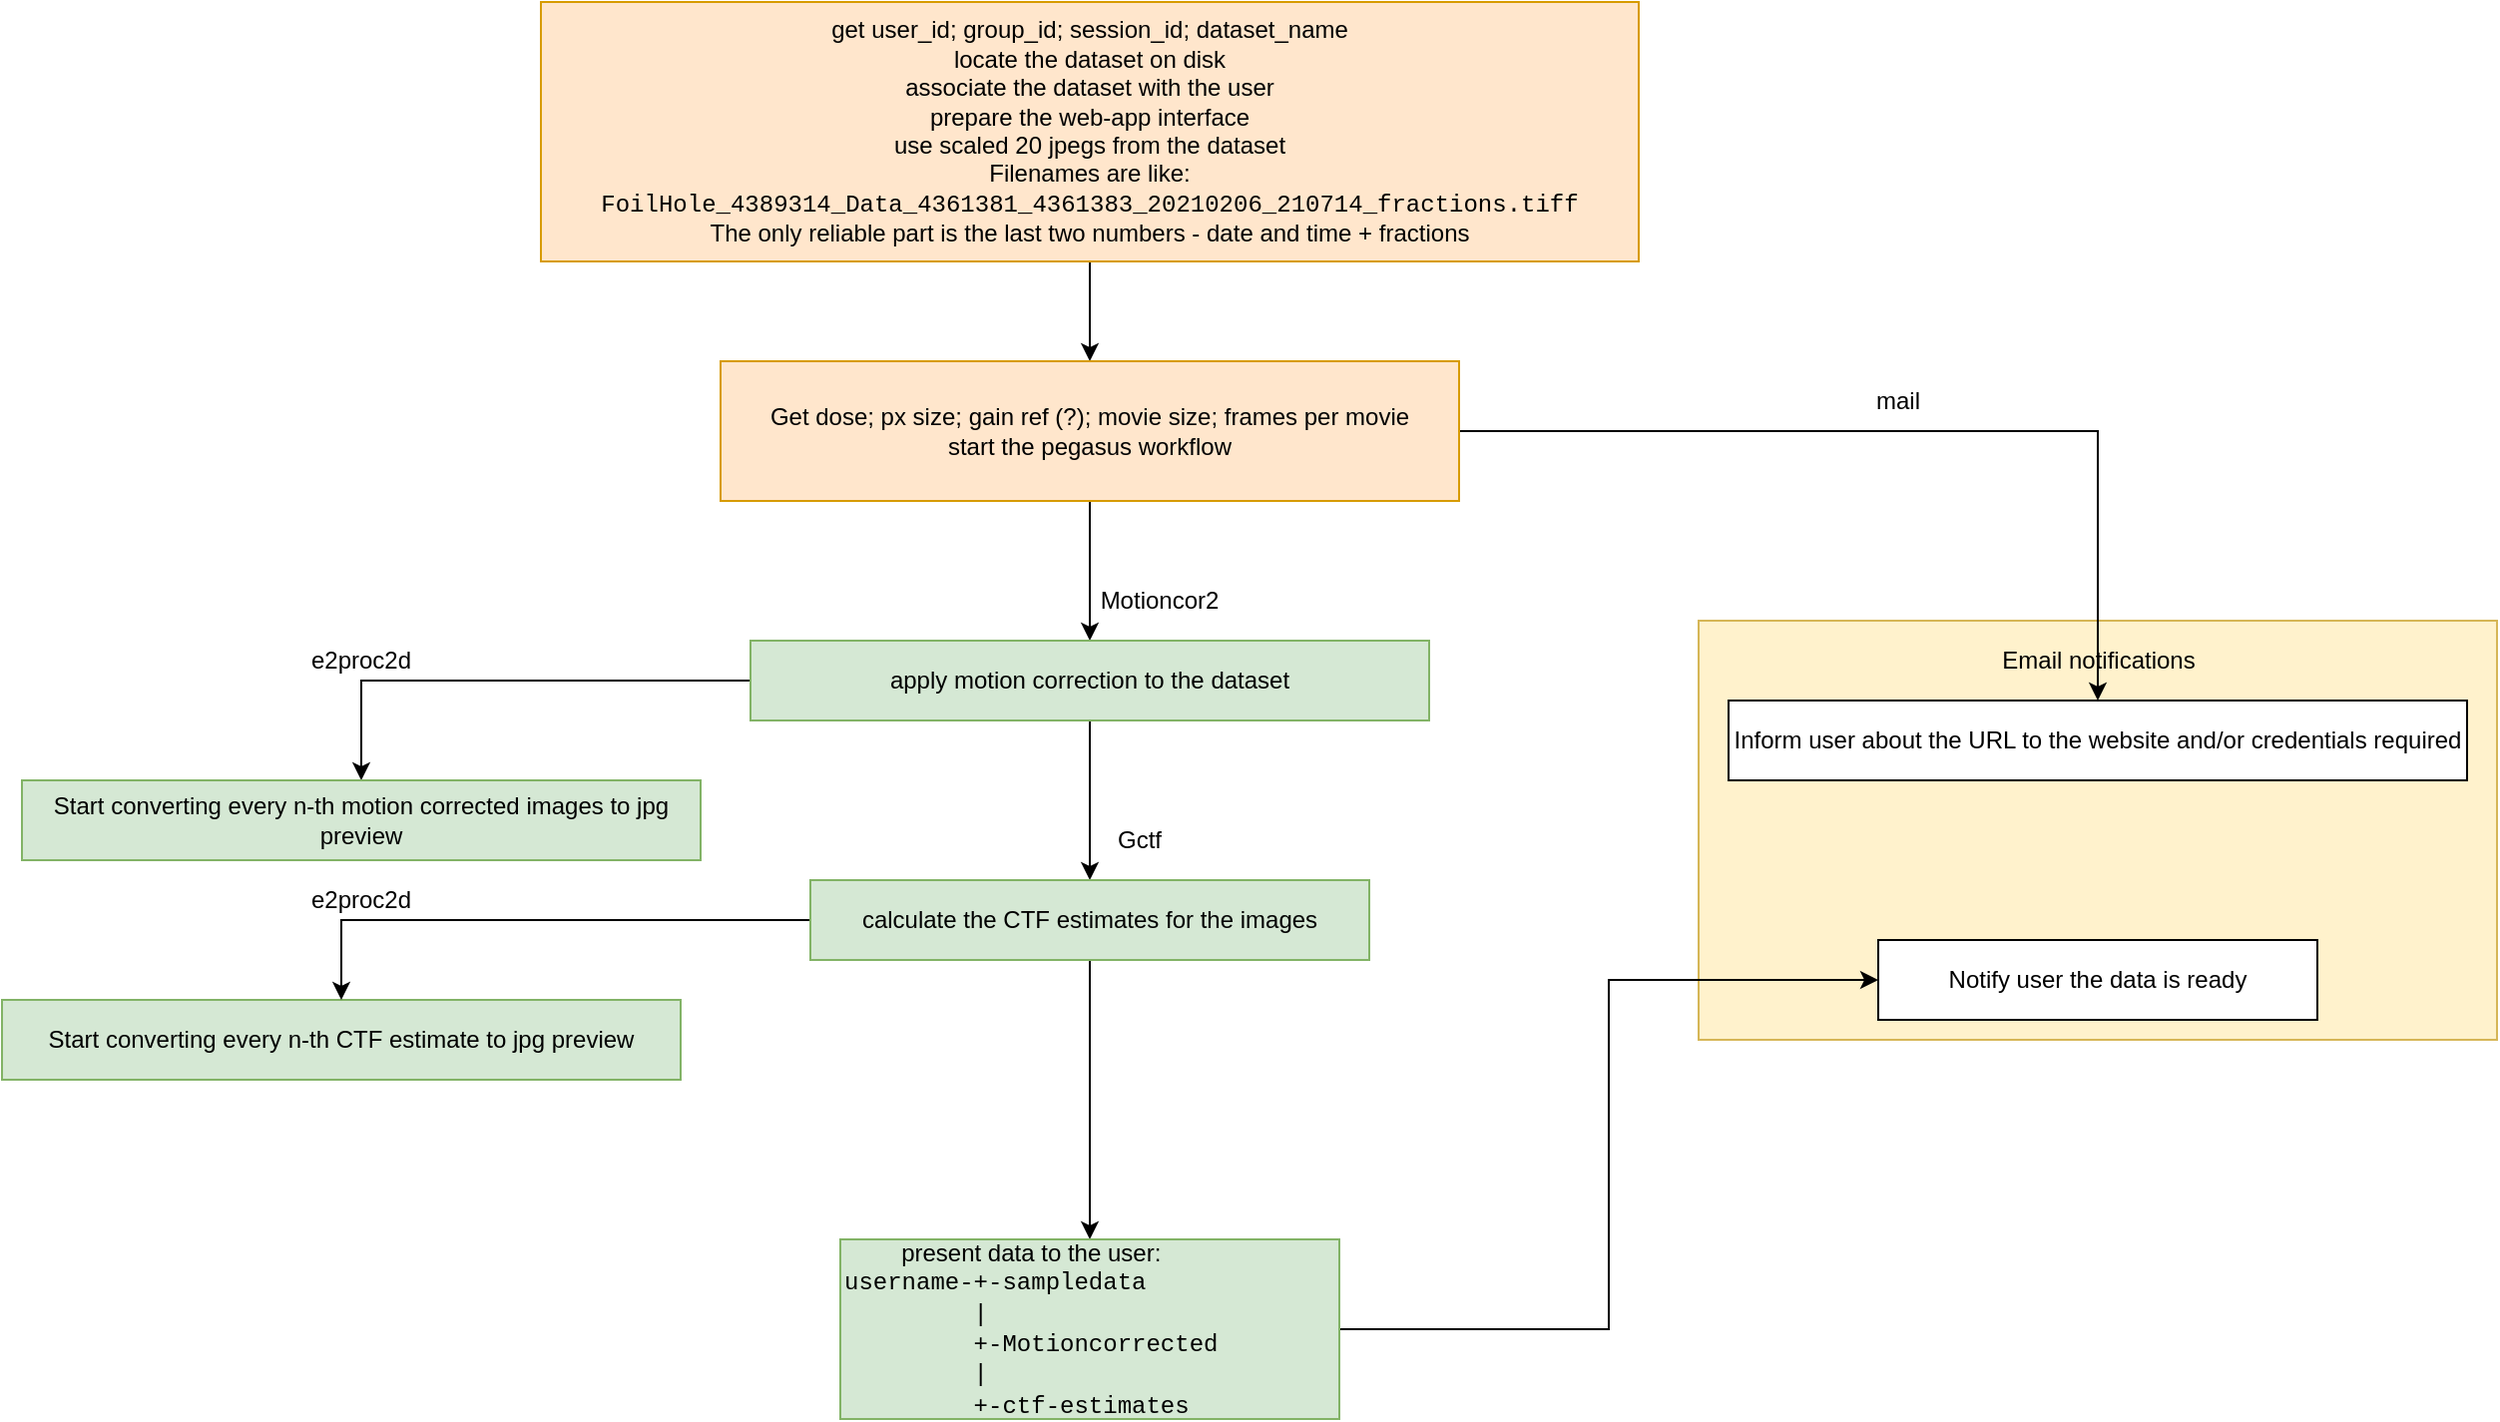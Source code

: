 <mxfile version="14.6.13" type="device"><diagram id="uQVVFr5ovJt-THLZZR4i" name="Page-1"><mxGraphModel dx="2512" dy="804" grid="1" gridSize="10" guides="1" tooltips="1" connect="1" arrows="1" fold="1" page="1" pageScale="1" pageWidth="850" pageHeight="1100" math="0" shadow="0"><root><mxCell id="0"/><mxCell id="1" parent="0"/><mxCell id="7EYOGri3SaUI9SsQBfUW-4" value="" style="rounded=0;whiteSpace=wrap;html=1;fillColor=#fff2cc;strokeColor=#d6b656;" vertex="1" parent="1"><mxGeometry x="570" y="340" width="400" height="210" as="geometry"/></mxCell><mxCell id="7EYOGri3SaUI9SsQBfUW-27" style="edgeStyle=orthogonalEdgeStyle;rounded=0;orthogonalLoop=1;jettySize=auto;html=1;exitX=0.5;exitY=1;exitDx=0;exitDy=0;" edge="1" parent="1" source="7EYOGri3SaUI9SsQBfUW-28" target="7EYOGri3SaUI9SsQBfUW-35"><mxGeometry relative="1" as="geometry"/></mxCell><mxCell id="7EYOGri3SaUI9SsQBfUW-28" value="get user_id; group_id; session_id; dataset_name&lt;br&gt;locate the dataset on disk&lt;br&gt;associate the dataset with the user&lt;br&gt;prepare the web-app interface&lt;br&gt;use scaled 20 jpegs from the dataset&lt;br&gt;Filenames are like:&lt;br&gt;&lt;font face=&quot;Courier New&quot;&gt;FoilHole_4389314_Data_4361381_4361383_20210206_210714_fractions.tiff&lt;/font&gt;&lt;br&gt;The only reliable part is the last two numbers - date and time + fractions" style="rounded=0;whiteSpace=wrap;html=1;fillColor=#ffe6cc;strokeColor=#d79b00;" vertex="1" parent="1"><mxGeometry x="-10" y="30" width="550" height="130" as="geometry"/></mxCell><mxCell id="7EYOGri3SaUI9SsQBfUW-29" style="edgeStyle=orthogonalEdgeStyle;rounded=0;orthogonalLoop=1;jettySize=auto;html=1;exitX=0.5;exitY=1;exitDx=0;exitDy=0;entryX=0.5;entryY=0;entryDx=0;entryDy=0;entryPerimeter=0;" edge="1" parent="1" source="7EYOGri3SaUI9SsQBfUW-35" target="7EYOGri3SaUI9SsQBfUW-48"><mxGeometry relative="1" as="geometry"><mxPoint x="265" y="360" as="targetPoint"/></mxGeometry></mxCell><mxCell id="7EYOGri3SaUI9SsQBfUW-30" style="edgeStyle=orthogonalEdgeStyle;rounded=0;orthogonalLoop=1;jettySize=auto;html=1;exitX=1;exitY=0.5;exitDx=0;exitDy=0;" edge="1" parent="1" source="7EYOGri3SaUI9SsQBfUW-35" target="7EYOGri3SaUI9SsQBfUW-63"><mxGeometry relative="1" as="geometry"/></mxCell><mxCell id="7EYOGri3SaUI9SsQBfUW-35" value="Get dose; px size; gain ref (?); movie size; frames per movie&lt;br&gt;start the pegasus workflow" style="rounded=0;whiteSpace=wrap;html=1;fillColor=#ffe6cc;strokeColor=#d79b00;" vertex="1" parent="1"><mxGeometry x="80" y="210" width="370" height="70" as="geometry"/></mxCell><mxCell id="7EYOGri3SaUI9SsQBfUW-46" style="edgeStyle=orthogonalEdgeStyle;rounded=0;orthogonalLoop=1;jettySize=auto;html=1;exitX=0.5;exitY=1;exitDx=0;exitDy=0;" edge="1" parent="1" source="7EYOGri3SaUI9SsQBfUW-48" target="7EYOGri3SaUI9SsQBfUW-55"><mxGeometry relative="1" as="geometry"/></mxCell><mxCell id="7EYOGri3SaUI9SsQBfUW-47" style="edgeStyle=orthogonalEdgeStyle;rounded=0;orthogonalLoop=1;jettySize=auto;html=1;exitX=0;exitY=0.5;exitDx=0;exitDy=0;" edge="1" parent="1" source="7EYOGri3SaUI9SsQBfUW-48" target="7EYOGri3SaUI9SsQBfUW-50"><mxGeometry relative="1" as="geometry"/></mxCell><mxCell id="7EYOGri3SaUI9SsQBfUW-48" value="apply motion correction to the dataset" style="rounded=0;whiteSpace=wrap;html=1;fillColor=#d5e8d4;strokeColor=#82b366;" vertex="1" parent="1"><mxGeometry x="95" y="350" width="340" height="40" as="geometry"/></mxCell><mxCell id="7EYOGri3SaUI9SsQBfUW-50" value="Start converting every n-th motion corrected images to jpg preview" style="rounded=0;whiteSpace=wrap;html=1;fillColor=#d5e8d4;strokeColor=#82b366;" vertex="1" parent="1"><mxGeometry x="-270" y="420" width="340" height="40" as="geometry"/></mxCell><mxCell id="7EYOGri3SaUI9SsQBfUW-52" value="Start converting every n-th CTF estimate to jpg preview" style="rounded=0;whiteSpace=wrap;html=1;fillColor=#d5e8d4;strokeColor=#82b366;" vertex="1" parent="1"><mxGeometry x="-280" y="530" width="340" height="40" as="geometry"/></mxCell><mxCell id="7EYOGri3SaUI9SsQBfUW-53" style="edgeStyle=orthogonalEdgeStyle;rounded=0;orthogonalLoop=1;jettySize=auto;html=1;exitX=0;exitY=0.5;exitDx=0;exitDy=0;" edge="1" parent="1" source="7EYOGri3SaUI9SsQBfUW-55" target="7EYOGri3SaUI9SsQBfUW-52"><mxGeometry relative="1" as="geometry"/></mxCell><mxCell id="7EYOGri3SaUI9SsQBfUW-54" style="edgeStyle=orthogonalEdgeStyle;rounded=0;orthogonalLoop=1;jettySize=auto;html=1;exitX=0.5;exitY=1;exitDx=0;exitDy=0;" edge="1" parent="1" source="7EYOGri3SaUI9SsQBfUW-55" target="7EYOGri3SaUI9SsQBfUW-61"><mxGeometry relative="1" as="geometry"/></mxCell><mxCell id="7EYOGri3SaUI9SsQBfUW-55" value="calculate the CTF estimates for the images" style="rounded=0;whiteSpace=wrap;html=1;fillColor=#d5e8d4;strokeColor=#82b366;" vertex="1" parent="1"><mxGeometry x="125" y="470" width="280" height="40" as="geometry"/></mxCell><mxCell id="7EYOGri3SaUI9SsQBfUW-58" style="edgeStyle=orthogonalEdgeStyle;rounded=0;orthogonalLoop=1;jettySize=auto;html=1;exitX=1;exitY=0.5;exitDx=0;exitDy=0;entryX=0;entryY=0.5;entryDx=0;entryDy=0;" edge="1" parent="1" source="7EYOGri3SaUI9SsQBfUW-61" target="7EYOGri3SaUI9SsQBfUW-64"><mxGeometry relative="1" as="geometry"/></mxCell><mxCell id="7EYOGri3SaUI9SsQBfUW-61" value="&lt;div style=&quot;text-align: center&quot;&gt;&lt;span&gt;present data to the user:&lt;/span&gt;&lt;/div&gt;&lt;font face=&quot;Courier New&quot;&gt;username-+-sampledata&lt;br&gt;&amp;nbsp; &amp;nbsp; &amp;nbsp; &amp;nbsp; &amp;nbsp;|&lt;br&gt;&amp;nbsp; &amp;nbsp; &amp;nbsp; &amp;nbsp; &amp;nbsp;+-Motioncorrected&lt;br&gt;&amp;nbsp; &amp;nbsp; &amp;nbsp; &amp;nbsp; &amp;nbsp;|&lt;br&gt;&amp;nbsp; &amp;nbsp; &amp;nbsp; &amp;nbsp; &amp;nbsp;+-ctf-estimates&lt;/font&gt;" style="rounded=0;whiteSpace=wrap;html=1;fillColor=#d5e8d4;strokeColor=#82b366;align=left;" vertex="1" parent="1"><mxGeometry x="140" y="650" width="250" height="90" as="geometry"/></mxCell><mxCell id="7EYOGri3SaUI9SsQBfUW-63" value="Inform user about the URL to the website and/or credentials required" style="rounded=0;whiteSpace=wrap;html=1;" vertex="1" parent="1"><mxGeometry x="585" y="380" width="370" height="40" as="geometry"/></mxCell><mxCell id="7EYOGri3SaUI9SsQBfUW-64" value="Notify user the data is ready" style="rounded=0;whiteSpace=wrap;html=1;" vertex="1" parent="1"><mxGeometry x="660" y="500" width="220" height="40" as="geometry"/></mxCell><mxCell id="7EYOGri3SaUI9SsQBfUW-72" value="Email notifications" style="text;html=1;strokeColor=none;fillColor=none;align=center;verticalAlign=middle;whiteSpace=wrap;rounded=0;" vertex="1" parent="1"><mxGeometry x="707.5" y="350" width="125" height="20" as="geometry"/></mxCell><mxCell id="7EYOGri3SaUI9SsQBfUW-80" value="e2proc2d" style="text;html=1;strokeColor=none;fillColor=none;align=center;verticalAlign=middle;whiteSpace=wrap;rounded=0;" vertex="1" parent="1"><mxGeometry x="-120" y="350" width="40" height="20" as="geometry"/></mxCell><mxCell id="7EYOGri3SaUI9SsQBfUW-81" value="e2proc2d" style="text;html=1;strokeColor=none;fillColor=none;align=center;verticalAlign=middle;whiteSpace=wrap;rounded=0;" vertex="1" parent="1"><mxGeometry x="-120" y="470" width="40" height="20" as="geometry"/></mxCell><mxCell id="7EYOGri3SaUI9SsQBfUW-82" value="Motioncor2" style="text;html=1;strokeColor=none;fillColor=none;align=center;verticalAlign=middle;whiteSpace=wrap;rounded=0;" vertex="1" parent="1"><mxGeometry x="280" y="320" width="40" height="20" as="geometry"/></mxCell><mxCell id="7EYOGri3SaUI9SsQBfUW-83" value="Gctf" style="text;html=1;strokeColor=none;fillColor=none;align=center;verticalAlign=middle;whiteSpace=wrap;rounded=0;" vertex="1" parent="1"><mxGeometry x="270" y="440" width="40" height="20" as="geometry"/></mxCell><mxCell id="7EYOGri3SaUI9SsQBfUW-85" value="mail" style="text;html=1;strokeColor=none;fillColor=none;align=center;verticalAlign=middle;whiteSpace=wrap;rounded=0;" vertex="1" parent="1"><mxGeometry x="650" y="220" width="40" height="20" as="geometry"/></mxCell></root></mxGraphModel></diagram></mxfile>